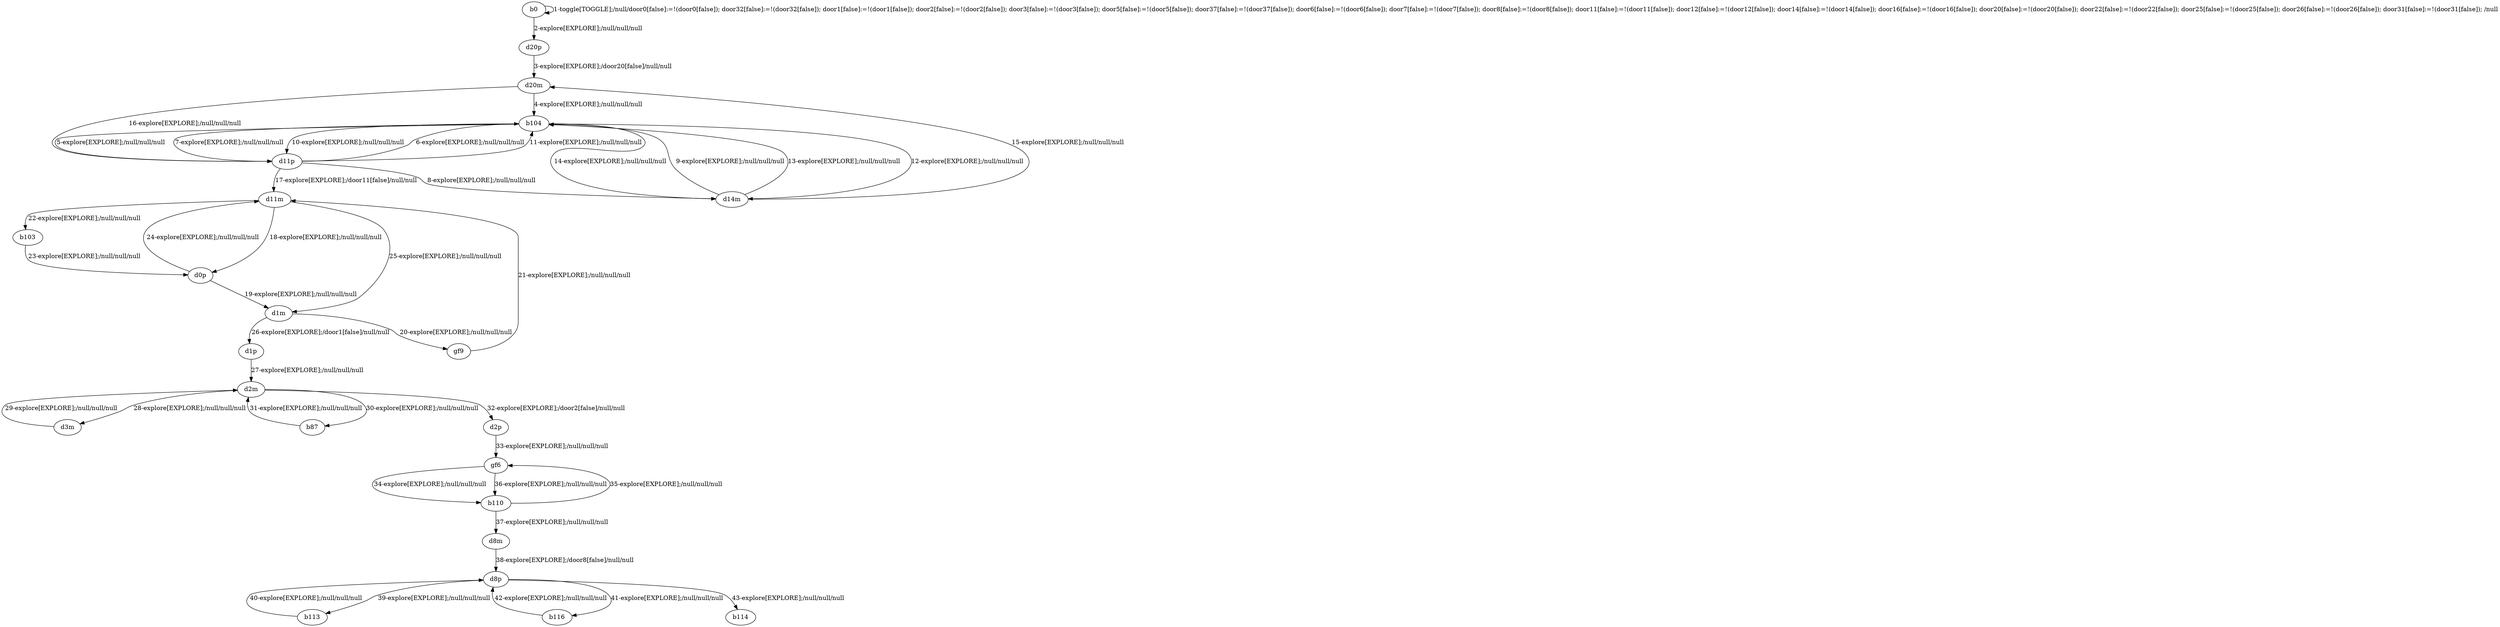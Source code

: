 # Total number of goals covered by this test: 5
# d8p --> b114
# d8p --> b116
# b113 --> d8p
# d8p --> b113
# b116 --> d8p

digraph g {
"b0" -> "b0" [label = "1-toggle[TOGGLE];/null/door0[false]:=!(door0[false]); door32[false]:=!(door32[false]); door1[false]:=!(door1[false]); door2[false]:=!(door2[false]); door3[false]:=!(door3[false]); door5[false]:=!(door5[false]); door37[false]:=!(door37[false]); door6[false]:=!(door6[false]); door7[false]:=!(door7[false]); door8[false]:=!(door8[false]); door11[false]:=!(door11[false]); door12[false]:=!(door12[false]); door14[false]:=!(door14[false]); door16[false]:=!(door16[false]); door20[false]:=!(door20[false]); door22[false]:=!(door22[false]); door25[false]:=!(door25[false]); door26[false]:=!(door26[false]); door31[false]:=!(door31[false]); /null"];
"b0" -> "d20p" [label = "2-explore[EXPLORE];/null/null/null"];
"d20p" -> "d20m" [label = "3-explore[EXPLORE];/door20[false]/null/null"];
"d20m" -> "b104" [label = "4-explore[EXPLORE];/null/null/null"];
"b104" -> "d11p" [label = "5-explore[EXPLORE];/null/null/null"];
"d11p" -> "b104" [label = "6-explore[EXPLORE];/null/null/null"];
"b104" -> "d11p" [label = "7-explore[EXPLORE];/null/null/null"];
"d11p" -> "d14m" [label = "8-explore[EXPLORE];/null/null/null"];
"d14m" -> "b104" [label = "9-explore[EXPLORE];/null/null/null"];
"b104" -> "d11p" [label = "10-explore[EXPLORE];/null/null/null"];
"d11p" -> "b104" [label = "11-explore[EXPLORE];/null/null/null"];
"b104" -> "d14m" [label = "12-explore[EXPLORE];/null/null/null"];
"d14m" -> "b104" [label = "13-explore[EXPLORE];/null/null/null"];
"b104" -> "d14m" [label = "14-explore[EXPLORE];/null/null/null"];
"d14m" -> "d20m" [label = "15-explore[EXPLORE];/null/null/null"];
"d20m" -> "d11p" [label = "16-explore[EXPLORE];/null/null/null"];
"d11p" -> "d11m" [label = "17-explore[EXPLORE];/door11[false]/null/null"];
"d11m" -> "d0p" [label = "18-explore[EXPLORE];/null/null/null"];
"d0p" -> "d1m" [label = "19-explore[EXPLORE];/null/null/null"];
"d1m" -> "gf9" [label = "20-explore[EXPLORE];/null/null/null"];
"gf9" -> "d11m" [label = "21-explore[EXPLORE];/null/null/null"];
"d11m" -> "b103" [label = "22-explore[EXPLORE];/null/null/null"];
"b103" -> "d0p" [label = "23-explore[EXPLORE];/null/null/null"];
"d0p" -> "d11m" [label = "24-explore[EXPLORE];/null/null/null"];
"d11m" -> "d1m" [label = "25-explore[EXPLORE];/null/null/null"];
"d1m" -> "d1p" [label = "26-explore[EXPLORE];/door1[false]/null/null"];
"d1p" -> "d2m" [label = "27-explore[EXPLORE];/null/null/null"];
"d2m" -> "d3m" [label = "28-explore[EXPLORE];/null/null/null"];
"d3m" -> "d2m" [label = "29-explore[EXPLORE];/null/null/null"];
"d2m" -> "b87" [label = "30-explore[EXPLORE];/null/null/null"];
"b87" -> "d2m" [label = "31-explore[EXPLORE];/null/null/null"];
"d2m" -> "d2p" [label = "32-explore[EXPLORE];/door2[false]/null/null"];
"d2p" -> "gf6" [label = "33-explore[EXPLORE];/null/null/null"];
"gf6" -> "b110" [label = "34-explore[EXPLORE];/null/null/null"];
"b110" -> "gf6" [label = "35-explore[EXPLORE];/null/null/null"];
"gf6" -> "b110" [label = "36-explore[EXPLORE];/null/null/null"];
"b110" -> "d8m" [label = "37-explore[EXPLORE];/null/null/null"];
"d8m" -> "d8p" [label = "38-explore[EXPLORE];/door8[false]/null/null"];
"d8p" -> "b113" [label = "39-explore[EXPLORE];/null/null/null"];
"b113" -> "d8p" [label = "40-explore[EXPLORE];/null/null/null"];
"d8p" -> "b116" [label = "41-explore[EXPLORE];/null/null/null"];
"b116" -> "d8p" [label = "42-explore[EXPLORE];/null/null/null"];
"d8p" -> "b114" [label = "43-explore[EXPLORE];/null/null/null"];
}